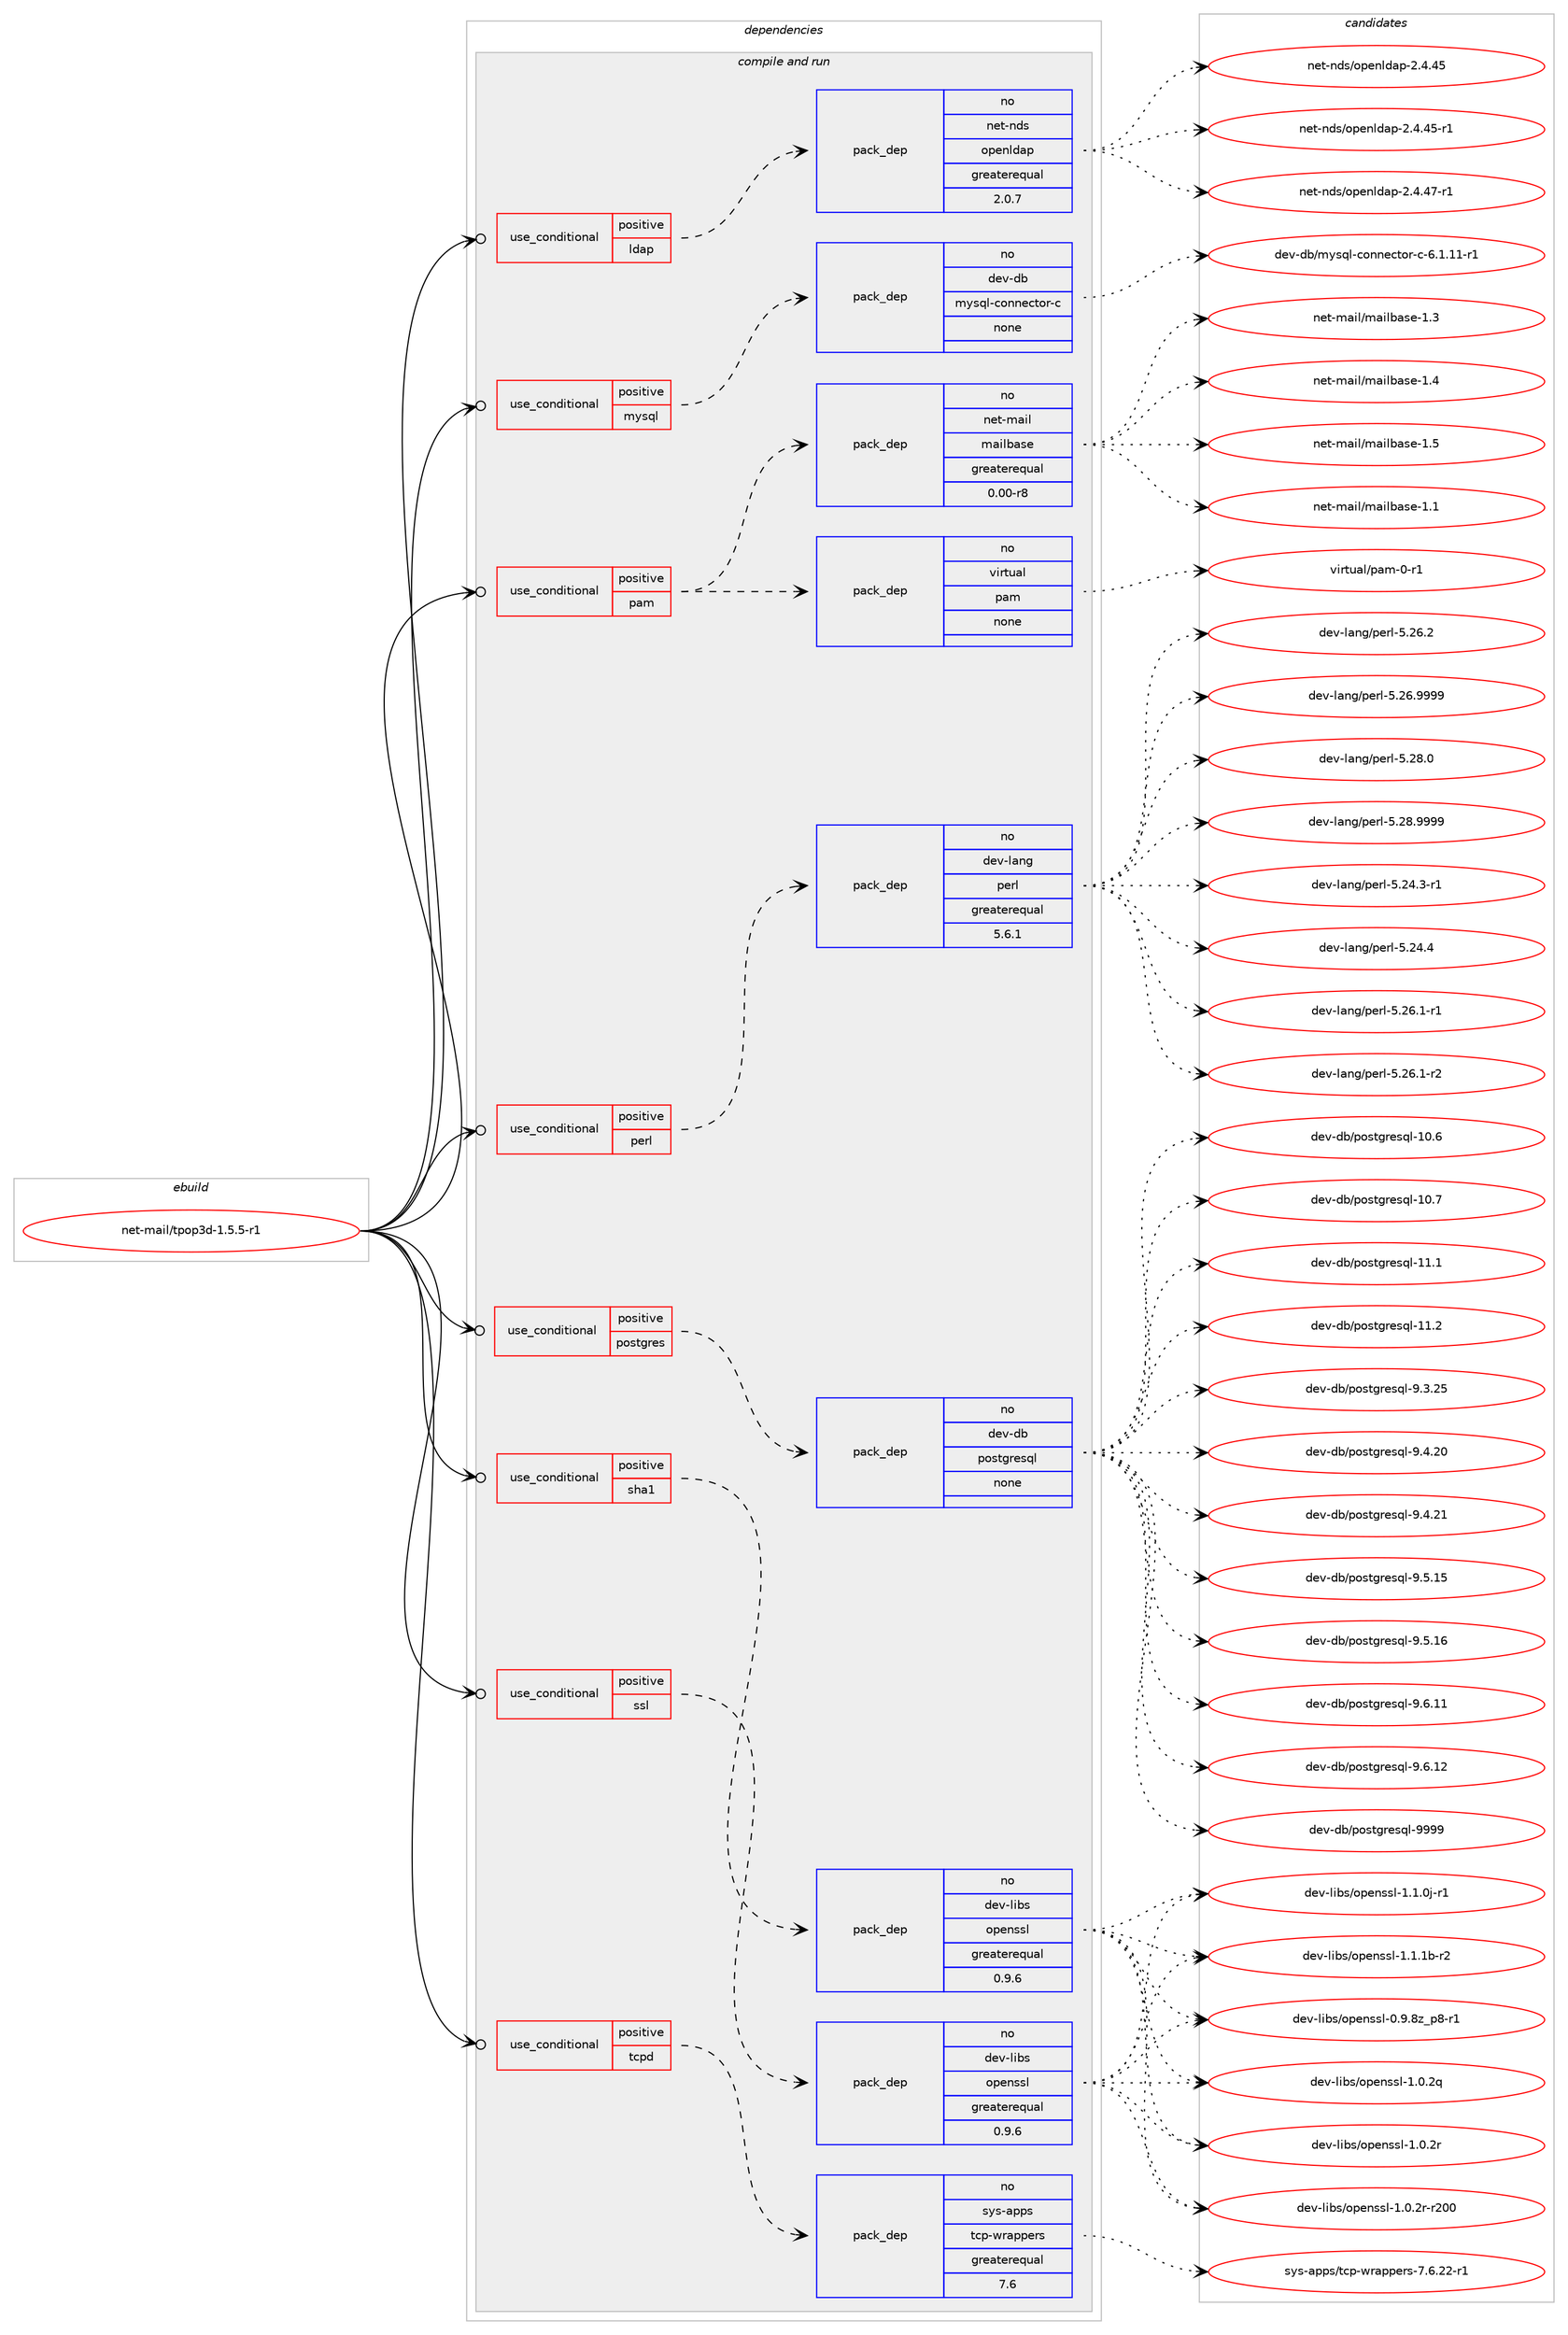 digraph prolog {

# *************
# Graph options
# *************

newrank=true;
concentrate=true;
compound=true;
graph [rankdir=LR,fontname=Helvetica,fontsize=10,ranksep=1.5];#, ranksep=2.5, nodesep=0.2];
edge  [arrowhead=vee];
node  [fontname=Helvetica,fontsize=10];

# **********
# The ebuild
# **********

subgraph cluster_leftcol {
color=gray;
rank=same;
label=<<i>ebuild</i>>;
id [label="net-mail/tpop3d-1.5.5-r1", color=red, width=4, href="../net-mail/tpop3d-1.5.5-r1.svg"];
}

# ****************
# The dependencies
# ****************

subgraph cluster_midcol {
color=gray;
label=<<i>dependencies</i>>;
subgraph cluster_compile {
fillcolor="#eeeeee";
style=filled;
label=<<i>compile</i>>;
}
subgraph cluster_compileandrun {
fillcolor="#eeeeee";
style=filled;
label=<<i>compile and run</i>>;
subgraph cond447710 {
dependency1665298 [label=<<TABLE BORDER="0" CELLBORDER="1" CELLSPACING="0" CELLPADDING="4"><TR><TD ROWSPAN="3" CELLPADDING="10">use_conditional</TD></TR><TR><TD>positive</TD></TR><TR><TD>ldap</TD></TR></TABLE>>, shape=none, color=red];
subgraph pack1190511 {
dependency1665299 [label=<<TABLE BORDER="0" CELLBORDER="1" CELLSPACING="0" CELLPADDING="4" WIDTH="220"><TR><TD ROWSPAN="6" CELLPADDING="30">pack_dep</TD></TR><TR><TD WIDTH="110">no</TD></TR><TR><TD>net-nds</TD></TR><TR><TD>openldap</TD></TR><TR><TD>greaterequal</TD></TR><TR><TD>2.0.7</TD></TR></TABLE>>, shape=none, color=blue];
}
dependency1665298:e -> dependency1665299:w [weight=20,style="dashed",arrowhead="vee"];
}
id:e -> dependency1665298:w [weight=20,style="solid",arrowhead="odotvee"];
subgraph cond447711 {
dependency1665300 [label=<<TABLE BORDER="0" CELLBORDER="1" CELLSPACING="0" CELLPADDING="4"><TR><TD ROWSPAN="3" CELLPADDING="10">use_conditional</TD></TR><TR><TD>positive</TD></TR><TR><TD>mysql</TD></TR></TABLE>>, shape=none, color=red];
subgraph pack1190512 {
dependency1665301 [label=<<TABLE BORDER="0" CELLBORDER="1" CELLSPACING="0" CELLPADDING="4" WIDTH="220"><TR><TD ROWSPAN="6" CELLPADDING="30">pack_dep</TD></TR><TR><TD WIDTH="110">no</TD></TR><TR><TD>dev-db</TD></TR><TR><TD>mysql-connector-c</TD></TR><TR><TD>none</TD></TR><TR><TD></TD></TR></TABLE>>, shape=none, color=blue];
}
dependency1665300:e -> dependency1665301:w [weight=20,style="dashed",arrowhead="vee"];
}
id:e -> dependency1665300:w [weight=20,style="solid",arrowhead="odotvee"];
subgraph cond447712 {
dependency1665302 [label=<<TABLE BORDER="0" CELLBORDER="1" CELLSPACING="0" CELLPADDING="4"><TR><TD ROWSPAN="3" CELLPADDING="10">use_conditional</TD></TR><TR><TD>positive</TD></TR><TR><TD>pam</TD></TR></TABLE>>, shape=none, color=red];
subgraph pack1190513 {
dependency1665303 [label=<<TABLE BORDER="0" CELLBORDER="1" CELLSPACING="0" CELLPADDING="4" WIDTH="220"><TR><TD ROWSPAN="6" CELLPADDING="30">pack_dep</TD></TR><TR><TD WIDTH="110">no</TD></TR><TR><TD>virtual</TD></TR><TR><TD>pam</TD></TR><TR><TD>none</TD></TR><TR><TD></TD></TR></TABLE>>, shape=none, color=blue];
}
dependency1665302:e -> dependency1665303:w [weight=20,style="dashed",arrowhead="vee"];
subgraph pack1190514 {
dependency1665304 [label=<<TABLE BORDER="0" CELLBORDER="1" CELLSPACING="0" CELLPADDING="4" WIDTH="220"><TR><TD ROWSPAN="6" CELLPADDING="30">pack_dep</TD></TR><TR><TD WIDTH="110">no</TD></TR><TR><TD>net-mail</TD></TR><TR><TD>mailbase</TD></TR><TR><TD>greaterequal</TD></TR><TR><TD>0.00-r8</TD></TR></TABLE>>, shape=none, color=blue];
}
dependency1665302:e -> dependency1665304:w [weight=20,style="dashed",arrowhead="vee"];
}
id:e -> dependency1665302:w [weight=20,style="solid",arrowhead="odotvee"];
subgraph cond447713 {
dependency1665305 [label=<<TABLE BORDER="0" CELLBORDER="1" CELLSPACING="0" CELLPADDING="4"><TR><TD ROWSPAN="3" CELLPADDING="10">use_conditional</TD></TR><TR><TD>positive</TD></TR><TR><TD>perl</TD></TR></TABLE>>, shape=none, color=red];
subgraph pack1190515 {
dependency1665306 [label=<<TABLE BORDER="0" CELLBORDER="1" CELLSPACING="0" CELLPADDING="4" WIDTH="220"><TR><TD ROWSPAN="6" CELLPADDING="30">pack_dep</TD></TR><TR><TD WIDTH="110">no</TD></TR><TR><TD>dev-lang</TD></TR><TR><TD>perl</TD></TR><TR><TD>greaterequal</TD></TR><TR><TD>5.6.1</TD></TR></TABLE>>, shape=none, color=blue];
}
dependency1665305:e -> dependency1665306:w [weight=20,style="dashed",arrowhead="vee"];
}
id:e -> dependency1665305:w [weight=20,style="solid",arrowhead="odotvee"];
subgraph cond447714 {
dependency1665307 [label=<<TABLE BORDER="0" CELLBORDER="1" CELLSPACING="0" CELLPADDING="4"><TR><TD ROWSPAN="3" CELLPADDING="10">use_conditional</TD></TR><TR><TD>positive</TD></TR><TR><TD>postgres</TD></TR></TABLE>>, shape=none, color=red];
subgraph pack1190516 {
dependency1665308 [label=<<TABLE BORDER="0" CELLBORDER="1" CELLSPACING="0" CELLPADDING="4" WIDTH="220"><TR><TD ROWSPAN="6" CELLPADDING="30">pack_dep</TD></TR><TR><TD WIDTH="110">no</TD></TR><TR><TD>dev-db</TD></TR><TR><TD>postgresql</TD></TR><TR><TD>none</TD></TR><TR><TD></TD></TR></TABLE>>, shape=none, color=blue];
}
dependency1665307:e -> dependency1665308:w [weight=20,style="dashed",arrowhead="vee"];
}
id:e -> dependency1665307:w [weight=20,style="solid",arrowhead="odotvee"];
subgraph cond447715 {
dependency1665309 [label=<<TABLE BORDER="0" CELLBORDER="1" CELLSPACING="0" CELLPADDING="4"><TR><TD ROWSPAN="3" CELLPADDING="10">use_conditional</TD></TR><TR><TD>positive</TD></TR><TR><TD>sha1</TD></TR></TABLE>>, shape=none, color=red];
subgraph pack1190517 {
dependency1665310 [label=<<TABLE BORDER="0" CELLBORDER="1" CELLSPACING="0" CELLPADDING="4" WIDTH="220"><TR><TD ROWSPAN="6" CELLPADDING="30">pack_dep</TD></TR><TR><TD WIDTH="110">no</TD></TR><TR><TD>dev-libs</TD></TR><TR><TD>openssl</TD></TR><TR><TD>greaterequal</TD></TR><TR><TD>0.9.6</TD></TR></TABLE>>, shape=none, color=blue];
}
dependency1665309:e -> dependency1665310:w [weight=20,style="dashed",arrowhead="vee"];
}
id:e -> dependency1665309:w [weight=20,style="solid",arrowhead="odotvee"];
subgraph cond447716 {
dependency1665311 [label=<<TABLE BORDER="0" CELLBORDER="1" CELLSPACING="0" CELLPADDING="4"><TR><TD ROWSPAN="3" CELLPADDING="10">use_conditional</TD></TR><TR><TD>positive</TD></TR><TR><TD>ssl</TD></TR></TABLE>>, shape=none, color=red];
subgraph pack1190518 {
dependency1665312 [label=<<TABLE BORDER="0" CELLBORDER="1" CELLSPACING="0" CELLPADDING="4" WIDTH="220"><TR><TD ROWSPAN="6" CELLPADDING="30">pack_dep</TD></TR><TR><TD WIDTH="110">no</TD></TR><TR><TD>dev-libs</TD></TR><TR><TD>openssl</TD></TR><TR><TD>greaterequal</TD></TR><TR><TD>0.9.6</TD></TR></TABLE>>, shape=none, color=blue];
}
dependency1665311:e -> dependency1665312:w [weight=20,style="dashed",arrowhead="vee"];
}
id:e -> dependency1665311:w [weight=20,style="solid",arrowhead="odotvee"];
subgraph cond447717 {
dependency1665313 [label=<<TABLE BORDER="0" CELLBORDER="1" CELLSPACING="0" CELLPADDING="4"><TR><TD ROWSPAN="3" CELLPADDING="10">use_conditional</TD></TR><TR><TD>positive</TD></TR><TR><TD>tcpd</TD></TR></TABLE>>, shape=none, color=red];
subgraph pack1190519 {
dependency1665314 [label=<<TABLE BORDER="0" CELLBORDER="1" CELLSPACING="0" CELLPADDING="4" WIDTH="220"><TR><TD ROWSPAN="6" CELLPADDING="30">pack_dep</TD></TR><TR><TD WIDTH="110">no</TD></TR><TR><TD>sys-apps</TD></TR><TR><TD>tcp-wrappers</TD></TR><TR><TD>greaterequal</TD></TR><TR><TD>7.6</TD></TR></TABLE>>, shape=none, color=blue];
}
dependency1665313:e -> dependency1665314:w [weight=20,style="dashed",arrowhead="vee"];
}
id:e -> dependency1665313:w [weight=20,style="solid",arrowhead="odotvee"];
}
subgraph cluster_run {
fillcolor="#eeeeee";
style=filled;
label=<<i>run</i>>;
}
}

# **************
# The candidates
# **************

subgraph cluster_choices {
rank=same;
color=gray;
label=<<i>candidates</i>>;

subgraph choice1190511 {
color=black;
nodesep=1;
choice11010111645110100115471111121011101081009711245504652465253 [label="net-nds/openldap-2.4.45", color=red, width=4,href="../net-nds/openldap-2.4.45.svg"];
choice110101116451101001154711111210111010810097112455046524652534511449 [label="net-nds/openldap-2.4.45-r1", color=red, width=4,href="../net-nds/openldap-2.4.45-r1.svg"];
choice110101116451101001154711111210111010810097112455046524652554511449 [label="net-nds/openldap-2.4.47-r1", color=red, width=4,href="../net-nds/openldap-2.4.47-r1.svg"];
dependency1665299:e -> choice11010111645110100115471111121011101081009711245504652465253:w [style=dotted,weight="100"];
dependency1665299:e -> choice110101116451101001154711111210111010810097112455046524652534511449:w [style=dotted,weight="100"];
dependency1665299:e -> choice110101116451101001154711111210111010810097112455046524652554511449:w [style=dotted,weight="100"];
}
subgraph choice1190512 {
color=black;
nodesep=1;
choice1001011184510098471091211151131084599111110110101991161111144599455446494649494511449 [label="dev-db/mysql-connector-c-6.1.11-r1", color=red, width=4,href="../dev-db/mysql-connector-c-6.1.11-r1.svg"];
dependency1665301:e -> choice1001011184510098471091211151131084599111110110101991161111144599455446494649494511449:w [style=dotted,weight="100"];
}
subgraph choice1190513 {
color=black;
nodesep=1;
choice11810511411611797108471129710945484511449 [label="virtual/pam-0-r1", color=red, width=4,href="../virtual/pam-0-r1.svg"];
dependency1665303:e -> choice11810511411611797108471129710945484511449:w [style=dotted,weight="100"];
}
subgraph choice1190514 {
color=black;
nodesep=1;
choice11010111645109971051084710997105108989711510145494649 [label="net-mail/mailbase-1.1", color=red, width=4,href="../net-mail/mailbase-1.1.svg"];
choice11010111645109971051084710997105108989711510145494651 [label="net-mail/mailbase-1.3", color=red, width=4,href="../net-mail/mailbase-1.3.svg"];
choice11010111645109971051084710997105108989711510145494652 [label="net-mail/mailbase-1.4", color=red, width=4,href="../net-mail/mailbase-1.4.svg"];
choice11010111645109971051084710997105108989711510145494653 [label="net-mail/mailbase-1.5", color=red, width=4,href="../net-mail/mailbase-1.5.svg"];
dependency1665304:e -> choice11010111645109971051084710997105108989711510145494649:w [style=dotted,weight="100"];
dependency1665304:e -> choice11010111645109971051084710997105108989711510145494651:w [style=dotted,weight="100"];
dependency1665304:e -> choice11010111645109971051084710997105108989711510145494652:w [style=dotted,weight="100"];
dependency1665304:e -> choice11010111645109971051084710997105108989711510145494653:w [style=dotted,weight="100"];
}
subgraph choice1190515 {
color=black;
nodesep=1;
choice100101118451089711010347112101114108455346505246514511449 [label="dev-lang/perl-5.24.3-r1", color=red, width=4,href="../dev-lang/perl-5.24.3-r1.svg"];
choice10010111845108971101034711210111410845534650524652 [label="dev-lang/perl-5.24.4", color=red, width=4,href="../dev-lang/perl-5.24.4.svg"];
choice100101118451089711010347112101114108455346505446494511449 [label="dev-lang/perl-5.26.1-r1", color=red, width=4,href="../dev-lang/perl-5.26.1-r1.svg"];
choice100101118451089711010347112101114108455346505446494511450 [label="dev-lang/perl-5.26.1-r2", color=red, width=4,href="../dev-lang/perl-5.26.1-r2.svg"];
choice10010111845108971101034711210111410845534650544650 [label="dev-lang/perl-5.26.2", color=red, width=4,href="../dev-lang/perl-5.26.2.svg"];
choice10010111845108971101034711210111410845534650544657575757 [label="dev-lang/perl-5.26.9999", color=red, width=4,href="../dev-lang/perl-5.26.9999.svg"];
choice10010111845108971101034711210111410845534650564648 [label="dev-lang/perl-5.28.0", color=red, width=4,href="../dev-lang/perl-5.28.0.svg"];
choice10010111845108971101034711210111410845534650564657575757 [label="dev-lang/perl-5.28.9999", color=red, width=4,href="../dev-lang/perl-5.28.9999.svg"];
dependency1665306:e -> choice100101118451089711010347112101114108455346505246514511449:w [style=dotted,weight="100"];
dependency1665306:e -> choice10010111845108971101034711210111410845534650524652:w [style=dotted,weight="100"];
dependency1665306:e -> choice100101118451089711010347112101114108455346505446494511449:w [style=dotted,weight="100"];
dependency1665306:e -> choice100101118451089711010347112101114108455346505446494511450:w [style=dotted,weight="100"];
dependency1665306:e -> choice10010111845108971101034711210111410845534650544650:w [style=dotted,weight="100"];
dependency1665306:e -> choice10010111845108971101034711210111410845534650544657575757:w [style=dotted,weight="100"];
dependency1665306:e -> choice10010111845108971101034711210111410845534650564648:w [style=dotted,weight="100"];
dependency1665306:e -> choice10010111845108971101034711210111410845534650564657575757:w [style=dotted,weight="100"];
}
subgraph choice1190516 {
color=black;
nodesep=1;
choice1001011184510098471121111151161031141011151131084549484654 [label="dev-db/postgresql-10.6", color=red, width=4,href="../dev-db/postgresql-10.6.svg"];
choice1001011184510098471121111151161031141011151131084549484655 [label="dev-db/postgresql-10.7", color=red, width=4,href="../dev-db/postgresql-10.7.svg"];
choice1001011184510098471121111151161031141011151131084549494649 [label="dev-db/postgresql-11.1", color=red, width=4,href="../dev-db/postgresql-11.1.svg"];
choice1001011184510098471121111151161031141011151131084549494650 [label="dev-db/postgresql-11.2", color=red, width=4,href="../dev-db/postgresql-11.2.svg"];
choice10010111845100984711211111511610311410111511310845574651465053 [label="dev-db/postgresql-9.3.25", color=red, width=4,href="../dev-db/postgresql-9.3.25.svg"];
choice10010111845100984711211111511610311410111511310845574652465048 [label="dev-db/postgresql-9.4.20", color=red, width=4,href="../dev-db/postgresql-9.4.20.svg"];
choice10010111845100984711211111511610311410111511310845574652465049 [label="dev-db/postgresql-9.4.21", color=red, width=4,href="../dev-db/postgresql-9.4.21.svg"];
choice10010111845100984711211111511610311410111511310845574653464953 [label="dev-db/postgresql-9.5.15", color=red, width=4,href="../dev-db/postgresql-9.5.15.svg"];
choice10010111845100984711211111511610311410111511310845574653464954 [label="dev-db/postgresql-9.5.16", color=red, width=4,href="../dev-db/postgresql-9.5.16.svg"];
choice10010111845100984711211111511610311410111511310845574654464949 [label="dev-db/postgresql-9.6.11", color=red, width=4,href="../dev-db/postgresql-9.6.11.svg"];
choice10010111845100984711211111511610311410111511310845574654464950 [label="dev-db/postgresql-9.6.12", color=red, width=4,href="../dev-db/postgresql-9.6.12.svg"];
choice1001011184510098471121111151161031141011151131084557575757 [label="dev-db/postgresql-9999", color=red, width=4,href="../dev-db/postgresql-9999.svg"];
dependency1665308:e -> choice1001011184510098471121111151161031141011151131084549484654:w [style=dotted,weight="100"];
dependency1665308:e -> choice1001011184510098471121111151161031141011151131084549484655:w [style=dotted,weight="100"];
dependency1665308:e -> choice1001011184510098471121111151161031141011151131084549494649:w [style=dotted,weight="100"];
dependency1665308:e -> choice1001011184510098471121111151161031141011151131084549494650:w [style=dotted,weight="100"];
dependency1665308:e -> choice10010111845100984711211111511610311410111511310845574651465053:w [style=dotted,weight="100"];
dependency1665308:e -> choice10010111845100984711211111511610311410111511310845574652465048:w [style=dotted,weight="100"];
dependency1665308:e -> choice10010111845100984711211111511610311410111511310845574652465049:w [style=dotted,weight="100"];
dependency1665308:e -> choice10010111845100984711211111511610311410111511310845574653464953:w [style=dotted,weight="100"];
dependency1665308:e -> choice10010111845100984711211111511610311410111511310845574653464954:w [style=dotted,weight="100"];
dependency1665308:e -> choice10010111845100984711211111511610311410111511310845574654464949:w [style=dotted,weight="100"];
dependency1665308:e -> choice10010111845100984711211111511610311410111511310845574654464950:w [style=dotted,weight="100"];
dependency1665308:e -> choice1001011184510098471121111151161031141011151131084557575757:w [style=dotted,weight="100"];
}
subgraph choice1190517 {
color=black;
nodesep=1;
choice10010111845108105981154711111210111011511510845484657465612295112564511449 [label="dev-libs/openssl-0.9.8z_p8-r1", color=red, width=4,href="../dev-libs/openssl-0.9.8z_p8-r1.svg"];
choice100101118451081059811547111112101110115115108454946484650113 [label="dev-libs/openssl-1.0.2q", color=red, width=4,href="../dev-libs/openssl-1.0.2q.svg"];
choice100101118451081059811547111112101110115115108454946484650114 [label="dev-libs/openssl-1.0.2r", color=red, width=4,href="../dev-libs/openssl-1.0.2r.svg"];
choice10010111845108105981154711111210111011511510845494648465011445114504848 [label="dev-libs/openssl-1.0.2r-r200", color=red, width=4,href="../dev-libs/openssl-1.0.2r-r200.svg"];
choice1001011184510810598115471111121011101151151084549464946481064511449 [label="dev-libs/openssl-1.1.0j-r1", color=red, width=4,href="../dev-libs/openssl-1.1.0j-r1.svg"];
choice100101118451081059811547111112101110115115108454946494649984511450 [label="dev-libs/openssl-1.1.1b-r2", color=red, width=4,href="../dev-libs/openssl-1.1.1b-r2.svg"];
dependency1665310:e -> choice10010111845108105981154711111210111011511510845484657465612295112564511449:w [style=dotted,weight="100"];
dependency1665310:e -> choice100101118451081059811547111112101110115115108454946484650113:w [style=dotted,weight="100"];
dependency1665310:e -> choice100101118451081059811547111112101110115115108454946484650114:w [style=dotted,weight="100"];
dependency1665310:e -> choice10010111845108105981154711111210111011511510845494648465011445114504848:w [style=dotted,weight="100"];
dependency1665310:e -> choice1001011184510810598115471111121011101151151084549464946481064511449:w [style=dotted,weight="100"];
dependency1665310:e -> choice100101118451081059811547111112101110115115108454946494649984511450:w [style=dotted,weight="100"];
}
subgraph choice1190518 {
color=black;
nodesep=1;
choice10010111845108105981154711111210111011511510845484657465612295112564511449 [label="dev-libs/openssl-0.9.8z_p8-r1", color=red, width=4,href="../dev-libs/openssl-0.9.8z_p8-r1.svg"];
choice100101118451081059811547111112101110115115108454946484650113 [label="dev-libs/openssl-1.0.2q", color=red, width=4,href="../dev-libs/openssl-1.0.2q.svg"];
choice100101118451081059811547111112101110115115108454946484650114 [label="dev-libs/openssl-1.0.2r", color=red, width=4,href="../dev-libs/openssl-1.0.2r.svg"];
choice10010111845108105981154711111210111011511510845494648465011445114504848 [label="dev-libs/openssl-1.0.2r-r200", color=red, width=4,href="../dev-libs/openssl-1.0.2r-r200.svg"];
choice1001011184510810598115471111121011101151151084549464946481064511449 [label="dev-libs/openssl-1.1.0j-r1", color=red, width=4,href="../dev-libs/openssl-1.1.0j-r1.svg"];
choice100101118451081059811547111112101110115115108454946494649984511450 [label="dev-libs/openssl-1.1.1b-r2", color=red, width=4,href="../dev-libs/openssl-1.1.1b-r2.svg"];
dependency1665312:e -> choice10010111845108105981154711111210111011511510845484657465612295112564511449:w [style=dotted,weight="100"];
dependency1665312:e -> choice100101118451081059811547111112101110115115108454946484650113:w [style=dotted,weight="100"];
dependency1665312:e -> choice100101118451081059811547111112101110115115108454946484650114:w [style=dotted,weight="100"];
dependency1665312:e -> choice10010111845108105981154711111210111011511510845494648465011445114504848:w [style=dotted,weight="100"];
dependency1665312:e -> choice1001011184510810598115471111121011101151151084549464946481064511449:w [style=dotted,weight="100"];
dependency1665312:e -> choice100101118451081059811547111112101110115115108454946494649984511450:w [style=dotted,weight="100"];
}
subgraph choice1190519 {
color=black;
nodesep=1;
choice115121115459711211211547116991124511911497112112101114115455546544650504511449 [label="sys-apps/tcp-wrappers-7.6.22-r1", color=red, width=4,href="../sys-apps/tcp-wrappers-7.6.22-r1.svg"];
dependency1665314:e -> choice115121115459711211211547116991124511911497112112101114115455546544650504511449:w [style=dotted,weight="100"];
}
}

}
